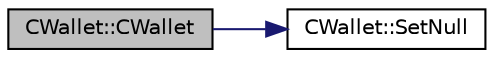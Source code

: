 digraph "CWallet::CWallet"
{
  edge [fontname="Helvetica",fontsize="10",labelfontname="Helvetica",labelfontsize="10"];
  node [fontname="Helvetica",fontsize="10",shape=record];
  rankdir="LR";
  Node0 [label="CWallet::CWallet",height=0.2,width=0.4,color="black", fillcolor="grey75", style="filled", fontcolor="black"];
  Node0 -> Node1 [color="midnightblue",fontsize="10",style="solid",fontname="Helvetica"];
  Node1 [label="CWallet::SetNull",height=0.2,width=0.4,color="black", fillcolor="white", style="filled",URL="$class_c_wallet.html#aba7996da1912459832dcbffdaed933a3"];
}
